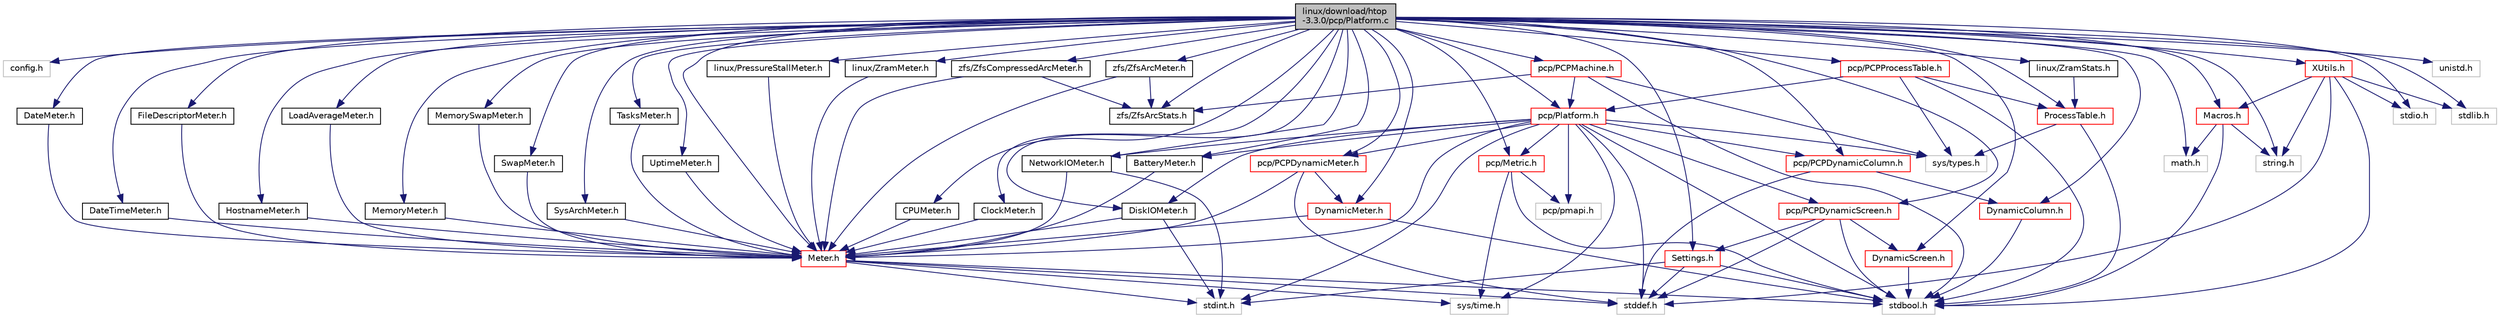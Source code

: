 digraph "linux/download/htop-3.3.0/pcp/Platform.c"
{
  edge [fontname="Helvetica",fontsize="10",labelfontname="Helvetica",labelfontsize="10"];
  node [fontname="Helvetica",fontsize="10",shape=record];
  Node0 [label="linux/download/htop\l-3.3.0/pcp/Platform.c",height=0.2,width=0.4,color="black", fillcolor="grey75", style="filled", fontcolor="black"];
  Node0 -> Node1 [color="midnightblue",fontsize="10",style="solid"];
  Node1 [label="config.h",height=0.2,width=0.4,color="grey75", fillcolor="white", style="filled"];
  Node0 -> Node2 [color="midnightblue",fontsize="10",style="solid"];
  Node2 [label="pcp/Platform.h",height=0.2,width=0.4,color="red", fillcolor="white", style="filled",URL="$pcp_2Platform_8h.html"];
  Node2 -> Node3 [color="midnightblue",fontsize="10",style="solid"];
  Node3 [label="stdbool.h",height=0.2,width=0.4,color="grey75", fillcolor="white", style="filled"];
  Node2 -> Node4 [color="midnightblue",fontsize="10",style="solid"];
  Node4 [label="stddef.h",height=0.2,width=0.4,color="grey75", fillcolor="white", style="filled"];
  Node2 -> Node5 [color="midnightblue",fontsize="10",style="solid"];
  Node5 [label="stdint.h",height=0.2,width=0.4,color="grey75", fillcolor="white", style="filled"];
  Node2 -> Node6 [color="midnightblue",fontsize="10",style="solid"];
  Node6 [label="pcp/pmapi.h",height=0.2,width=0.4,color="grey75", fillcolor="white", style="filled"];
  Node2 -> Node7 [color="midnightblue",fontsize="10",style="solid"];
  Node7 [label="sys/time.h",height=0.2,width=0.4,color="grey75", fillcolor="white", style="filled"];
  Node2 -> Node8 [color="midnightblue",fontsize="10",style="solid"];
  Node8 [label="sys/types.h",height=0.2,width=0.4,color="grey75", fillcolor="white", style="filled"];
  Node2 -> Node42 [color="midnightblue",fontsize="10",style="solid"];
  Node42 [label="BatteryMeter.h",height=0.2,width=0.4,color="black", fillcolor="white", style="filled",URL="$BatteryMeter_8h.html"];
  Node42 -> Node39 [color="midnightblue",fontsize="10",style="solid"];
  Node39 [label="Meter.h",height=0.2,width=0.4,color="red", fillcolor="white", style="filled",URL="$Meter_8h.html"];
  Node39 -> Node3 [color="midnightblue",fontsize="10",style="solid"];
  Node39 -> Node4 [color="midnightblue",fontsize="10",style="solid"];
  Node39 -> Node5 [color="midnightblue",fontsize="10",style="solid"];
  Node39 -> Node7 [color="midnightblue",fontsize="10",style="solid"];
  Node2 -> Node43 [color="midnightblue",fontsize="10",style="solid"];
  Node43 [label="DiskIOMeter.h",height=0.2,width=0.4,color="black", fillcolor="white", style="filled",URL="$DiskIOMeter_8h.html"];
  Node43 -> Node5 [color="midnightblue",fontsize="10",style="solid"];
  Node43 -> Node39 [color="midnightblue",fontsize="10",style="solid"];
  Node2 -> Node39 [color="midnightblue",fontsize="10",style="solid"];
  Node2 -> Node44 [color="midnightblue",fontsize="10",style="solid"];
  Node44 [label="NetworkIOMeter.h",height=0.2,width=0.4,color="black", fillcolor="white", style="filled",URL="$NetworkIOMeter_8h.html"];
  Node44 -> Node5 [color="midnightblue",fontsize="10",style="solid"];
  Node44 -> Node39 [color="midnightblue",fontsize="10",style="solid"];
  Node2 -> Node51 [color="midnightblue",fontsize="10",style="solid"];
  Node51 [label="pcp/Metric.h",height=0.2,width=0.4,color="red", fillcolor="white", style="filled",URL="$Metric_8h.html"];
  Node51 -> Node3 [color="midnightblue",fontsize="10",style="solid"];
  Node51 -> Node6 [color="midnightblue",fontsize="10",style="solid"];
  Node51 -> Node7 [color="midnightblue",fontsize="10",style="solid"];
  Node2 -> Node53 [color="midnightblue",fontsize="10",style="solid"];
  Node53 [label="pcp/PCPDynamicColumn.h",height=0.2,width=0.4,color="red", fillcolor="white", style="filled",URL="$PCPDynamicColumn_8h.html"];
  Node53 -> Node4 [color="midnightblue",fontsize="10",style="solid"];
  Node53 -> Node54 [color="midnightblue",fontsize="10",style="solid"];
  Node54 [label="DynamicColumn.h",height=0.2,width=0.4,color="red", fillcolor="white", style="filled",URL="$DynamicColumn_8h.html"];
  Node54 -> Node3 [color="midnightblue",fontsize="10",style="solid"];
  Node2 -> Node56 [color="midnightblue",fontsize="10",style="solid"];
  Node56 [label="pcp/PCPDynamicMeter.h",height=0.2,width=0.4,color="red", fillcolor="white", style="filled",URL="$PCPDynamicMeter_8h.html"];
  Node56 -> Node4 [color="midnightblue",fontsize="10",style="solid"];
  Node56 -> Node57 [color="midnightblue",fontsize="10",style="solid"];
  Node57 [label="DynamicMeter.h",height=0.2,width=0.4,color="red", fillcolor="white", style="filled",URL="$DynamicMeter_8h.html"];
  Node57 -> Node3 [color="midnightblue",fontsize="10",style="solid"];
  Node57 -> Node39 [color="midnightblue",fontsize="10",style="solid"];
  Node56 -> Node39 [color="midnightblue",fontsize="10",style="solid"];
  Node2 -> Node58 [color="midnightblue",fontsize="10",style="solid"];
  Node58 [label="pcp/PCPDynamicScreen.h",height=0.2,width=0.4,color="red", fillcolor="white", style="filled",URL="$PCPDynamicScreen_8h.html"];
  Node58 -> Node4 [color="midnightblue",fontsize="10",style="solid"];
  Node58 -> Node3 [color="midnightblue",fontsize="10",style="solid"];
  Node58 -> Node59 [color="midnightblue",fontsize="10",style="solid"];
  Node59 [label="DynamicScreen.h",height=0.2,width=0.4,color="red", fillcolor="white", style="filled",URL="$DynamicScreen_8h.html"];
  Node59 -> Node3 [color="midnightblue",fontsize="10",style="solid"];
  Node58 -> Node28 [color="midnightblue",fontsize="10",style="solid"];
  Node28 [label="Settings.h",height=0.2,width=0.4,color="red", fillcolor="white", style="filled",URL="$Settings_8h.html"];
  Node28 -> Node3 [color="midnightblue",fontsize="10",style="solid"];
  Node28 -> Node4 [color="midnightblue",fontsize="10",style="solid"];
  Node28 -> Node5 [color="midnightblue",fontsize="10",style="solid"];
  Node0 -> Node14 [color="midnightblue",fontsize="10",style="solid"];
  Node14 [label="math.h",height=0.2,width=0.4,color="grey75", fillcolor="white", style="filled"];
  Node0 -> Node17 [color="midnightblue",fontsize="10",style="solid"];
  Node17 [label="stdio.h",height=0.2,width=0.4,color="grey75", fillcolor="white", style="filled"];
  Node0 -> Node18 [color="midnightblue",fontsize="10",style="solid"];
  Node18 [label="stdlib.h",height=0.2,width=0.4,color="grey75", fillcolor="white", style="filled"];
  Node0 -> Node15 [color="midnightblue",fontsize="10",style="solid"];
  Node15 [label="string.h",height=0.2,width=0.4,color="grey75", fillcolor="white", style="filled"];
  Node0 -> Node21 [color="midnightblue",fontsize="10",style="solid"];
  Node21 [label="unistd.h",height=0.2,width=0.4,color="grey75", fillcolor="white", style="filled"];
  Node0 -> Node42 [color="midnightblue",fontsize="10",style="solid"];
  Node0 -> Node60 [color="midnightblue",fontsize="10",style="solid"];
  Node60 [label="CPUMeter.h",height=0.2,width=0.4,color="black", fillcolor="white", style="filled",URL="$CPUMeter_8h.html"];
  Node60 -> Node39 [color="midnightblue",fontsize="10",style="solid"];
  Node0 -> Node61 [color="midnightblue",fontsize="10",style="solid"];
  Node61 [label="ClockMeter.h",height=0.2,width=0.4,color="black", fillcolor="white", style="filled",URL="$ClockMeter_8h.html"];
  Node61 -> Node39 [color="midnightblue",fontsize="10",style="solid"];
  Node0 -> Node62 [color="midnightblue",fontsize="10",style="solid"];
  Node62 [label="DateMeter.h",height=0.2,width=0.4,color="black", fillcolor="white", style="filled",URL="$DateMeter_8h.html"];
  Node62 -> Node39 [color="midnightblue",fontsize="10",style="solid"];
  Node0 -> Node63 [color="midnightblue",fontsize="10",style="solid"];
  Node63 [label="DateTimeMeter.h",height=0.2,width=0.4,color="black", fillcolor="white", style="filled",URL="$DateTimeMeter_8h.html"];
  Node63 -> Node39 [color="midnightblue",fontsize="10",style="solid"];
  Node0 -> Node43 [color="midnightblue",fontsize="10",style="solid"];
  Node0 -> Node54 [color="midnightblue",fontsize="10",style="solid"];
  Node0 -> Node57 [color="midnightblue",fontsize="10",style="solid"];
  Node0 -> Node59 [color="midnightblue",fontsize="10",style="solid"];
  Node0 -> Node64 [color="midnightblue",fontsize="10",style="solid"];
  Node64 [label="FileDescriptorMeter.h",height=0.2,width=0.4,color="black", fillcolor="white", style="filled",URL="$FileDescriptorMeter_8h.html"];
  Node64 -> Node39 [color="midnightblue",fontsize="10",style="solid"];
  Node0 -> Node65 [color="midnightblue",fontsize="10",style="solid"];
  Node65 [label="HostnameMeter.h",height=0.2,width=0.4,color="black", fillcolor="white", style="filled",URL="$HostnameMeter_8h.html"];
  Node65 -> Node39 [color="midnightblue",fontsize="10",style="solid"];
  Node0 -> Node66 [color="midnightblue",fontsize="10",style="solid"];
  Node66 [label="LoadAverageMeter.h",height=0.2,width=0.4,color="black", fillcolor="white", style="filled",URL="$LoadAverageMeter_8h.html"];
  Node66 -> Node39 [color="midnightblue",fontsize="10",style="solid"];
  Node0 -> Node13 [color="midnightblue",fontsize="10",style="solid"];
  Node13 [label="Macros.h",height=0.2,width=0.4,color="red", fillcolor="white", style="filled",URL="$Macros_8h.html"];
  Node13 -> Node14 [color="midnightblue",fontsize="10",style="solid"];
  Node13 -> Node3 [color="midnightblue",fontsize="10",style="solid"];
  Node13 -> Node15 [color="midnightblue",fontsize="10",style="solid"];
  Node0 -> Node67 [color="midnightblue",fontsize="10",style="solid"];
  Node67 [label="MemoryMeter.h",height=0.2,width=0.4,color="black", fillcolor="white", style="filled",URL="$MemoryMeter_8h.html"];
  Node67 -> Node39 [color="midnightblue",fontsize="10",style="solid"];
  Node0 -> Node68 [color="midnightblue",fontsize="10",style="solid"];
  Node68 [label="MemorySwapMeter.h",height=0.2,width=0.4,color="black", fillcolor="white", style="filled",URL="$MemorySwapMeter_8h.html"];
  Node68 -> Node39 [color="midnightblue",fontsize="10",style="solid"];
  Node0 -> Node39 [color="midnightblue",fontsize="10",style="solid"];
  Node0 -> Node44 [color="midnightblue",fontsize="10",style="solid"];
  Node0 -> Node69 [color="midnightblue",fontsize="10",style="solid"];
  Node69 [label="ProcessTable.h",height=0.2,width=0.4,color="red", fillcolor="white", style="filled",URL="$ProcessTable_8h.html"];
  Node69 -> Node3 [color="midnightblue",fontsize="10",style="solid"];
  Node69 -> Node8 [color="midnightblue",fontsize="10",style="solid"];
  Node0 -> Node28 [color="midnightblue",fontsize="10",style="solid"];
  Node0 -> Node70 [color="midnightblue",fontsize="10",style="solid"];
  Node70 [label="SwapMeter.h",height=0.2,width=0.4,color="black", fillcolor="white", style="filled",URL="$SwapMeter_8h.html"];
  Node70 -> Node39 [color="midnightblue",fontsize="10",style="solid"];
  Node0 -> Node71 [color="midnightblue",fontsize="10",style="solid"];
  Node71 [label="SysArchMeter.h",height=0.2,width=0.4,color="black", fillcolor="white", style="filled",URL="$SysArchMeter_8h.html"];
  Node71 -> Node39 [color="midnightblue",fontsize="10",style="solid"];
  Node0 -> Node72 [color="midnightblue",fontsize="10",style="solid"];
  Node72 [label="TasksMeter.h",height=0.2,width=0.4,color="black", fillcolor="white", style="filled",URL="$TasksMeter_8h.html"];
  Node72 -> Node39 [color="midnightblue",fontsize="10",style="solid"];
  Node0 -> Node73 [color="midnightblue",fontsize="10",style="solid"];
  Node73 [label="UptimeMeter.h",height=0.2,width=0.4,color="black", fillcolor="white", style="filled",URL="$UptimeMeter_8h.html"];
  Node73 -> Node39 [color="midnightblue",fontsize="10",style="solid"];
  Node0 -> Node16 [color="midnightblue",fontsize="10",style="solid"];
  Node16 [label="XUtils.h",height=0.2,width=0.4,color="red", fillcolor="white", style="filled",URL="$XUtils_8h.html"];
  Node16 -> Node3 [color="midnightblue",fontsize="10",style="solid"];
  Node16 -> Node4 [color="midnightblue",fontsize="10",style="solid"];
  Node16 -> Node17 [color="midnightblue",fontsize="10",style="solid"];
  Node16 -> Node18 [color="midnightblue",fontsize="10",style="solid"];
  Node16 -> Node15 [color="midnightblue",fontsize="10",style="solid"];
  Node16 -> Node13 [color="midnightblue",fontsize="10",style="solid"];
  Node0 -> Node74 [color="midnightblue",fontsize="10",style="solid"];
  Node74 [label="linux/PressureStallMeter.h",height=0.2,width=0.4,color="black", fillcolor="white", style="filled",URL="$PressureStallMeter_8h.html"];
  Node74 -> Node39 [color="midnightblue",fontsize="10",style="solid"];
  Node0 -> Node75 [color="midnightblue",fontsize="10",style="solid"];
  Node75 [label="linux/ZramMeter.h",height=0.2,width=0.4,color="black", fillcolor="white", style="filled",URL="$ZramMeter_8h.html"];
  Node75 -> Node39 [color="midnightblue",fontsize="10",style="solid"];
  Node0 -> Node76 [color="midnightblue",fontsize="10",style="solid"];
  Node76 [label="linux/ZramStats.h",height=0.2,width=0.4,color="black", fillcolor="white", style="filled",URL="$ZramStats_8h.html"];
  Node76 -> Node69 [color="midnightblue",fontsize="10",style="solid"];
  Node0 -> Node51 [color="midnightblue",fontsize="10",style="solid"];
  Node0 -> Node53 [color="midnightblue",fontsize="10",style="solid"];
  Node0 -> Node56 [color="midnightblue",fontsize="10",style="solid"];
  Node0 -> Node58 [color="midnightblue",fontsize="10",style="solid"];
  Node0 -> Node77 [color="midnightblue",fontsize="10",style="solid"];
  Node77 [label="pcp/PCPMachine.h",height=0.2,width=0.4,color="red", fillcolor="white", style="filled",URL="$PCPMachine_8h.html"];
  Node77 -> Node3 [color="midnightblue",fontsize="10",style="solid"];
  Node77 -> Node8 [color="midnightblue",fontsize="10",style="solid"];
  Node77 -> Node2 [color="midnightblue",fontsize="10",style="solid"];
  Node77 -> Node79 [color="midnightblue",fontsize="10",style="solid"];
  Node79 [label="zfs/ZfsArcStats.h",height=0.2,width=0.4,color="black", fillcolor="white", style="filled",URL="$ZfsArcStats_8h.html"];
  Node0 -> Node80 [color="midnightblue",fontsize="10",style="solid"];
  Node80 [label="pcp/PCPProcessTable.h",height=0.2,width=0.4,color="red", fillcolor="white", style="filled",URL="$PCPProcessTable_8h.html"];
  Node80 -> Node3 [color="midnightblue",fontsize="10",style="solid"];
  Node80 -> Node8 [color="midnightblue",fontsize="10",style="solid"];
  Node80 -> Node69 [color="midnightblue",fontsize="10",style="solid"];
  Node80 -> Node2 [color="midnightblue",fontsize="10",style="solid"];
  Node0 -> Node81 [color="midnightblue",fontsize="10",style="solid"];
  Node81 [label="zfs/ZfsArcMeter.h",height=0.2,width=0.4,color="black", fillcolor="white", style="filled",URL="$ZfsArcMeter_8h.html"];
  Node81 -> Node79 [color="midnightblue",fontsize="10",style="solid"];
  Node81 -> Node39 [color="midnightblue",fontsize="10",style="solid"];
  Node0 -> Node79 [color="midnightblue",fontsize="10",style="solid"];
  Node0 -> Node82 [color="midnightblue",fontsize="10",style="solid"];
  Node82 [label="zfs/ZfsCompressedArcMeter.h",height=0.2,width=0.4,color="black", fillcolor="white", style="filled",URL="$ZfsCompressedArcMeter_8h.html"];
  Node82 -> Node79 [color="midnightblue",fontsize="10",style="solid"];
  Node82 -> Node39 [color="midnightblue",fontsize="10",style="solid"];
}
